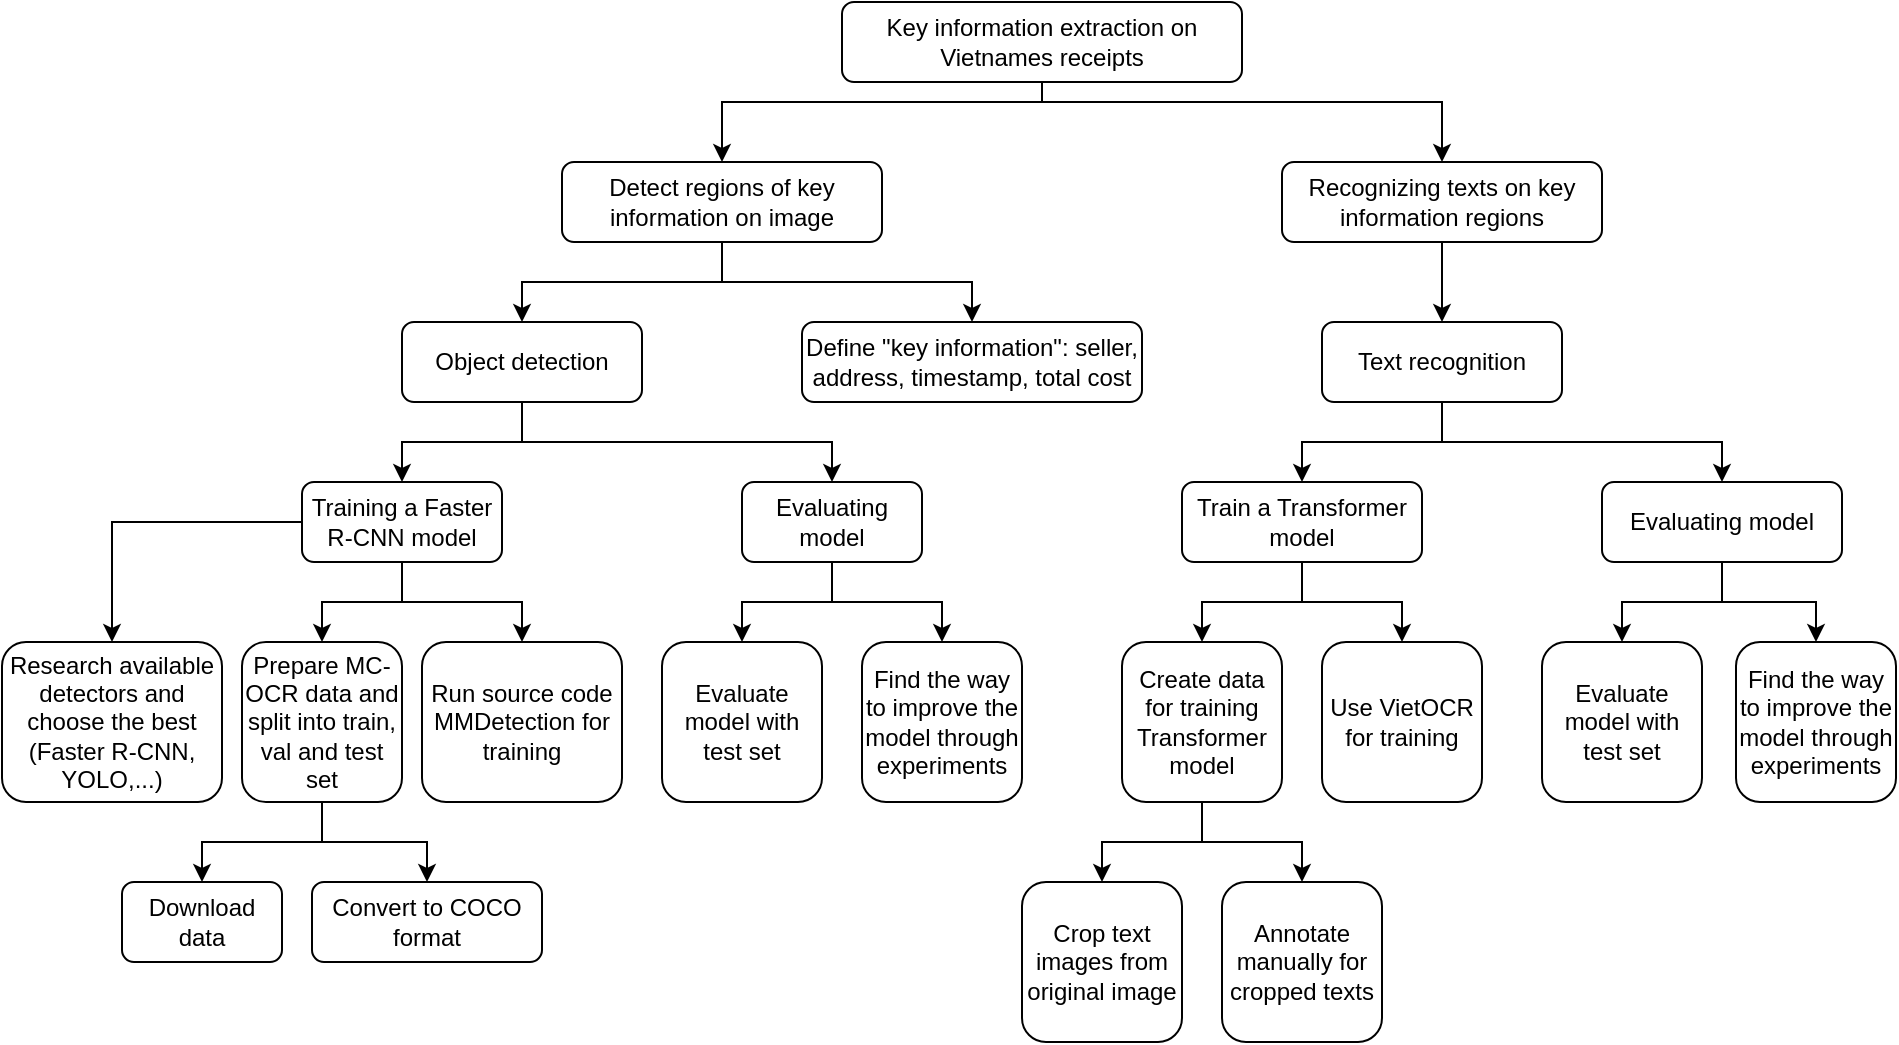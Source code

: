 <mxfile version="14.9.5" type="github"><diagram id="mNOokXy_vTdvg9irww_X" name="Page-1"><mxGraphModel dx="1865" dy="564" grid="1" gridSize="10" guides="1" tooltips="1" connect="1" arrows="1" fold="1" page="1" pageScale="1" pageWidth="827" pageHeight="1169" math="0" shadow="0"><root><mxCell id="0"/><mxCell id="1" parent="0"/><mxCell id="7TLbWt5AgZ0bmGNScvwj-2" style="edgeStyle=orthogonalEdgeStyle;rounded=0;orthogonalLoop=1;jettySize=auto;html=1;" edge="1" parent="1" source="7TLbWt5AgZ0bmGNScvwj-1"><mxGeometry relative="1" as="geometry"><mxPoint x="240" y="200" as="targetPoint"/><Array as="points"><mxPoint x="400" y="170"/><mxPoint x="240" y="170"/></Array></mxGeometry></mxCell><mxCell id="7TLbWt5AgZ0bmGNScvwj-40" style="edgeStyle=orthogonalEdgeStyle;rounded=0;orthogonalLoop=1;jettySize=auto;html=1;entryX=0.5;entryY=0;entryDx=0;entryDy=0;" edge="1" parent="1" source="7TLbWt5AgZ0bmGNScvwj-1" target="7TLbWt5AgZ0bmGNScvwj-3"><mxGeometry relative="1" as="geometry"><Array as="points"><mxPoint x="400" y="170"/><mxPoint x="600" y="170"/></Array></mxGeometry></mxCell><mxCell id="7TLbWt5AgZ0bmGNScvwj-1" value="Key information extraction on Vietnames receipts" style="rounded=1;whiteSpace=wrap;html=1;" vertex="1" parent="1"><mxGeometry x="300" y="120" width="200" height="40" as="geometry"/></mxCell><mxCell id="7TLbWt5AgZ0bmGNScvwj-42" style="edgeStyle=orthogonalEdgeStyle;rounded=0;orthogonalLoop=1;jettySize=auto;html=1;" edge="1" parent="1" source="7TLbWt5AgZ0bmGNScvwj-3" target="7TLbWt5AgZ0bmGNScvwj-41"><mxGeometry relative="1" as="geometry"/></mxCell><mxCell id="7TLbWt5AgZ0bmGNScvwj-3" value="Recognizing texts on key information regions" style="rounded=1;whiteSpace=wrap;html=1;" vertex="1" parent="1"><mxGeometry x="520" y="200" width="160" height="40" as="geometry"/></mxCell><mxCell id="7TLbWt5AgZ0bmGNScvwj-11" style="edgeStyle=orthogonalEdgeStyle;rounded=0;orthogonalLoop=1;jettySize=auto;html=1;entryX=0.5;entryY=0;entryDx=0;entryDy=0;" edge="1" parent="1" source="7TLbWt5AgZ0bmGNScvwj-4" target="7TLbWt5AgZ0bmGNScvwj-8"><mxGeometry relative="1" as="geometry"/></mxCell><mxCell id="7TLbWt5AgZ0bmGNScvwj-12" style="edgeStyle=orthogonalEdgeStyle;rounded=0;orthogonalLoop=1;jettySize=auto;html=1;entryX=0.5;entryY=0;entryDx=0;entryDy=0;" edge="1" parent="1" source="7TLbWt5AgZ0bmGNScvwj-4" target="7TLbWt5AgZ0bmGNScvwj-10"><mxGeometry relative="1" as="geometry"/></mxCell><mxCell id="7TLbWt5AgZ0bmGNScvwj-4" value="Detect regions of key information on image" style="rounded=1;whiteSpace=wrap;html=1;" vertex="1" parent="1"><mxGeometry x="160" y="200" width="160" height="40" as="geometry"/></mxCell><mxCell id="7TLbWt5AgZ0bmGNScvwj-19" style="edgeStyle=orthogonalEdgeStyle;rounded=0;orthogonalLoop=1;jettySize=auto;html=1;entryX=0.5;entryY=0;entryDx=0;entryDy=0;" edge="1" parent="1" source="7TLbWt5AgZ0bmGNScvwj-8" target="7TLbWt5AgZ0bmGNScvwj-13"><mxGeometry relative="1" as="geometry"/></mxCell><mxCell id="7TLbWt5AgZ0bmGNScvwj-20" style="edgeStyle=orthogonalEdgeStyle;rounded=0;orthogonalLoop=1;jettySize=auto;html=1;entryX=0.5;entryY=0;entryDx=0;entryDy=0;" edge="1" parent="1" source="7TLbWt5AgZ0bmGNScvwj-8" target="7TLbWt5AgZ0bmGNScvwj-18"><mxGeometry relative="1" as="geometry"><Array as="points"><mxPoint x="140" y="340"/><mxPoint x="295" y="340"/></Array></mxGeometry></mxCell><mxCell id="7TLbWt5AgZ0bmGNScvwj-8" value="Object detection" style="rounded=1;whiteSpace=wrap;html=1;" vertex="1" parent="1"><mxGeometry x="80" y="280" width="120" height="40" as="geometry"/></mxCell><mxCell id="7TLbWt5AgZ0bmGNScvwj-10" value="Define &quot;key information&quot;: seller, address, timestamp, total cost" style="rounded=1;whiteSpace=wrap;html=1;" vertex="1" parent="1"><mxGeometry x="280" y="280" width="170" height="40" as="geometry"/></mxCell><mxCell id="7TLbWt5AgZ0bmGNScvwj-23" style="edgeStyle=orthogonalEdgeStyle;rounded=0;orthogonalLoop=1;jettySize=auto;html=1;entryX=0.5;entryY=0;entryDx=0;entryDy=0;" edge="1" parent="1" source="7TLbWt5AgZ0bmGNScvwj-13" target="7TLbWt5AgZ0bmGNScvwj-21"><mxGeometry relative="1" as="geometry"/></mxCell><mxCell id="7TLbWt5AgZ0bmGNScvwj-25" style="edgeStyle=orthogonalEdgeStyle;rounded=0;orthogonalLoop=1;jettySize=auto;html=1;entryX=0.5;entryY=0;entryDx=0;entryDy=0;" edge="1" parent="1" source="7TLbWt5AgZ0bmGNScvwj-13" target="7TLbWt5AgZ0bmGNScvwj-24"><mxGeometry relative="1" as="geometry"/></mxCell><mxCell id="7TLbWt5AgZ0bmGNScvwj-28" style="edgeStyle=orthogonalEdgeStyle;rounded=0;orthogonalLoop=1;jettySize=auto;html=1;entryX=0.5;entryY=0;entryDx=0;entryDy=0;" edge="1" parent="1" source="7TLbWt5AgZ0bmGNScvwj-13" target="7TLbWt5AgZ0bmGNScvwj-26"><mxGeometry relative="1" as="geometry"/></mxCell><mxCell id="7TLbWt5AgZ0bmGNScvwj-13" value="Training a Faster R-CNN model" style="rounded=1;whiteSpace=wrap;html=1;" vertex="1" parent="1"><mxGeometry x="30" y="360" width="100" height="40" as="geometry"/></mxCell><mxCell id="7TLbWt5AgZ0bmGNScvwj-31" style="edgeStyle=orthogonalEdgeStyle;rounded=0;orthogonalLoop=1;jettySize=auto;html=1;entryX=0.5;entryY=0;entryDx=0;entryDy=0;" edge="1" parent="1" source="7TLbWt5AgZ0bmGNScvwj-18" target="7TLbWt5AgZ0bmGNScvwj-29"><mxGeometry relative="1" as="geometry"/></mxCell><mxCell id="7TLbWt5AgZ0bmGNScvwj-32" style="edgeStyle=orthogonalEdgeStyle;rounded=0;orthogonalLoop=1;jettySize=auto;html=1;entryX=0.5;entryY=0;entryDx=0;entryDy=0;" edge="1" parent="1" source="7TLbWt5AgZ0bmGNScvwj-18" target="7TLbWt5AgZ0bmGNScvwj-30"><mxGeometry relative="1" as="geometry"/></mxCell><mxCell id="7TLbWt5AgZ0bmGNScvwj-18" value="Evaluating model" style="rounded=1;whiteSpace=wrap;html=1;" vertex="1" parent="1"><mxGeometry x="250" y="360" width="90" height="40" as="geometry"/></mxCell><mxCell id="7TLbWt5AgZ0bmGNScvwj-21" value="Research available detectors and choose the best (Faster R-CNN, YOLO,...)" style="rounded=1;whiteSpace=wrap;html=1;" vertex="1" parent="1"><mxGeometry x="-120" y="440" width="110" height="80" as="geometry"/></mxCell><mxCell id="7TLbWt5AgZ0bmGNScvwj-35" style="edgeStyle=orthogonalEdgeStyle;rounded=0;orthogonalLoop=1;jettySize=auto;html=1;entryX=0.5;entryY=0;entryDx=0;entryDy=0;" edge="1" parent="1" source="7TLbWt5AgZ0bmGNScvwj-24" target="7TLbWt5AgZ0bmGNScvwj-33"><mxGeometry relative="1" as="geometry"/></mxCell><mxCell id="7TLbWt5AgZ0bmGNScvwj-36" style="edgeStyle=orthogonalEdgeStyle;rounded=0;orthogonalLoop=1;jettySize=auto;html=1;entryX=0.5;entryY=0;entryDx=0;entryDy=0;" edge="1" parent="1" source="7TLbWt5AgZ0bmGNScvwj-24" target="7TLbWt5AgZ0bmGNScvwj-34"><mxGeometry relative="1" as="geometry"/></mxCell><mxCell id="7TLbWt5AgZ0bmGNScvwj-24" value="Prepare MC-OCR data and split into train, val and test set" style="rounded=1;whiteSpace=wrap;html=1;" vertex="1" parent="1"><mxGeometry y="440" width="80" height="80" as="geometry"/></mxCell><mxCell id="7TLbWt5AgZ0bmGNScvwj-26" value="Run source code MMDetection for training" style="rounded=1;whiteSpace=wrap;html=1;" vertex="1" parent="1"><mxGeometry x="90" y="440" width="100" height="80" as="geometry"/></mxCell><mxCell id="7TLbWt5AgZ0bmGNScvwj-29" value="Evaluate model with test set" style="rounded=1;whiteSpace=wrap;html=1;" vertex="1" parent="1"><mxGeometry x="210" y="440" width="80" height="80" as="geometry"/></mxCell><mxCell id="7TLbWt5AgZ0bmGNScvwj-30" value="Find the way to improve the model through experiments" style="rounded=1;whiteSpace=wrap;html=1;" vertex="1" parent="1"><mxGeometry x="310" y="440" width="80" height="80" as="geometry"/></mxCell><mxCell id="7TLbWt5AgZ0bmGNScvwj-33" value="Download data" style="rounded=1;whiteSpace=wrap;html=1;" vertex="1" parent="1"><mxGeometry x="-60" y="560" width="80" height="40" as="geometry"/></mxCell><mxCell id="7TLbWt5AgZ0bmGNScvwj-34" value="Convert to COCO format" style="rounded=1;whiteSpace=wrap;html=1;" vertex="1" parent="1"><mxGeometry x="35" y="560" width="115" height="40" as="geometry"/></mxCell><mxCell id="7TLbWt5AgZ0bmGNScvwj-46" style="edgeStyle=orthogonalEdgeStyle;rounded=0;orthogonalLoop=1;jettySize=auto;html=1;entryX=0.5;entryY=0;entryDx=0;entryDy=0;" edge="1" parent="1" source="7TLbWt5AgZ0bmGNScvwj-41" target="7TLbWt5AgZ0bmGNScvwj-44"><mxGeometry relative="1" as="geometry"/></mxCell><mxCell id="7TLbWt5AgZ0bmGNScvwj-47" style="edgeStyle=orthogonalEdgeStyle;rounded=0;orthogonalLoop=1;jettySize=auto;html=1;entryX=0.5;entryY=0;entryDx=0;entryDy=0;" edge="1" parent="1" source="7TLbWt5AgZ0bmGNScvwj-41" target="7TLbWt5AgZ0bmGNScvwj-45"><mxGeometry relative="1" as="geometry"><Array as="points"><mxPoint x="600" y="340"/><mxPoint x="740" y="340"/></Array></mxGeometry></mxCell><mxCell id="7TLbWt5AgZ0bmGNScvwj-41" value="Text recognition" style="rounded=1;whiteSpace=wrap;html=1;" vertex="1" parent="1"><mxGeometry x="540" y="280" width="120" height="40" as="geometry"/></mxCell><mxCell id="7TLbWt5AgZ0bmGNScvwj-50" style="edgeStyle=orthogonalEdgeStyle;rounded=0;orthogonalLoop=1;jettySize=auto;html=1;entryX=0.5;entryY=0;entryDx=0;entryDy=0;" edge="1" parent="1" source="7TLbWt5AgZ0bmGNScvwj-44" target="7TLbWt5AgZ0bmGNScvwj-49"><mxGeometry relative="1" as="geometry"/></mxCell><mxCell id="7TLbWt5AgZ0bmGNScvwj-52" style="edgeStyle=orthogonalEdgeStyle;rounded=0;orthogonalLoop=1;jettySize=auto;html=1;entryX=0.5;entryY=0;entryDx=0;entryDy=0;" edge="1" parent="1" source="7TLbWt5AgZ0bmGNScvwj-44" target="7TLbWt5AgZ0bmGNScvwj-51"><mxGeometry relative="1" as="geometry"/></mxCell><mxCell id="7TLbWt5AgZ0bmGNScvwj-44" value="Train a Transformer model" style="rounded=1;whiteSpace=wrap;html=1;" vertex="1" parent="1"><mxGeometry x="470" y="360" width="120" height="40" as="geometry"/></mxCell><mxCell id="7TLbWt5AgZ0bmGNScvwj-59" style="edgeStyle=orthogonalEdgeStyle;rounded=0;orthogonalLoop=1;jettySize=auto;html=1;entryX=0.5;entryY=0;entryDx=0;entryDy=0;" edge="1" parent="1" source="7TLbWt5AgZ0bmGNScvwj-45" target="7TLbWt5AgZ0bmGNScvwj-57"><mxGeometry relative="1" as="geometry"/></mxCell><mxCell id="7TLbWt5AgZ0bmGNScvwj-60" style="edgeStyle=orthogonalEdgeStyle;rounded=0;orthogonalLoop=1;jettySize=auto;html=1;entryX=0.5;entryY=0;entryDx=0;entryDy=0;" edge="1" parent="1" source="7TLbWt5AgZ0bmGNScvwj-45" target="7TLbWt5AgZ0bmGNScvwj-58"><mxGeometry relative="1" as="geometry"/></mxCell><mxCell id="7TLbWt5AgZ0bmGNScvwj-45" value="Evaluating model" style="rounded=1;whiteSpace=wrap;html=1;" vertex="1" parent="1"><mxGeometry x="680" y="360" width="120" height="40" as="geometry"/></mxCell><mxCell id="7TLbWt5AgZ0bmGNScvwj-55" style="edgeStyle=orthogonalEdgeStyle;rounded=0;orthogonalLoop=1;jettySize=auto;html=1;entryX=0.5;entryY=0;entryDx=0;entryDy=0;" edge="1" parent="1" source="7TLbWt5AgZ0bmGNScvwj-49" target="7TLbWt5AgZ0bmGNScvwj-53"><mxGeometry relative="1" as="geometry"/></mxCell><mxCell id="7TLbWt5AgZ0bmGNScvwj-56" style="edgeStyle=orthogonalEdgeStyle;rounded=0;orthogonalLoop=1;jettySize=auto;html=1;entryX=0.5;entryY=0;entryDx=0;entryDy=0;" edge="1" parent="1" source="7TLbWt5AgZ0bmGNScvwj-49" target="7TLbWt5AgZ0bmGNScvwj-54"><mxGeometry relative="1" as="geometry"/></mxCell><mxCell id="7TLbWt5AgZ0bmGNScvwj-49" value="Create data for training Transformer model" style="rounded=1;whiteSpace=wrap;html=1;" vertex="1" parent="1"><mxGeometry x="440" y="440" width="80" height="80" as="geometry"/></mxCell><mxCell id="7TLbWt5AgZ0bmGNScvwj-51" value="Use VietOCR for training" style="rounded=1;whiteSpace=wrap;html=1;" vertex="1" parent="1"><mxGeometry x="540" y="440" width="80" height="80" as="geometry"/></mxCell><mxCell id="7TLbWt5AgZ0bmGNScvwj-53" value="Crop text images from original image" style="rounded=1;whiteSpace=wrap;html=1;" vertex="1" parent="1"><mxGeometry x="390" y="560" width="80" height="80" as="geometry"/></mxCell><mxCell id="7TLbWt5AgZ0bmGNScvwj-54" value="Annotate manually for cropped texts" style="rounded=1;whiteSpace=wrap;html=1;" vertex="1" parent="1"><mxGeometry x="490" y="560" width="80" height="80" as="geometry"/></mxCell><mxCell id="7TLbWt5AgZ0bmGNScvwj-57" value="Evaluate model with test set" style="rounded=1;whiteSpace=wrap;html=1;" vertex="1" parent="1"><mxGeometry x="650" y="440" width="80" height="80" as="geometry"/></mxCell><mxCell id="7TLbWt5AgZ0bmGNScvwj-58" value="Find the way to improve the model through experiments" style="rounded=1;whiteSpace=wrap;html=1;" vertex="1" parent="1"><mxGeometry x="747" y="440" width="80" height="80" as="geometry"/></mxCell></root></mxGraphModel></diagram></mxfile>